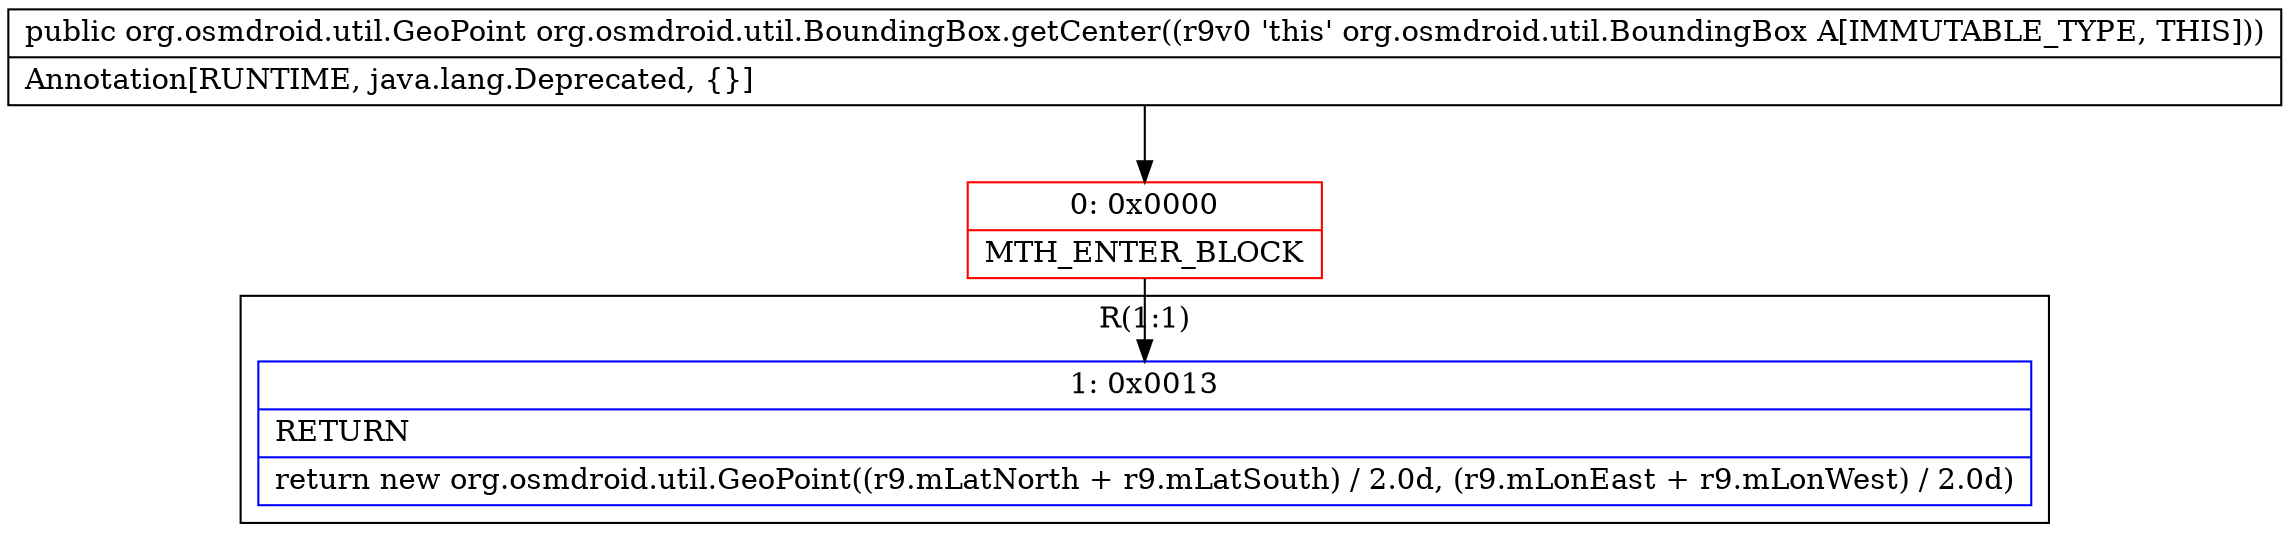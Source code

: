 digraph "CFG fororg.osmdroid.util.BoundingBox.getCenter()Lorg\/osmdroid\/util\/GeoPoint;" {
subgraph cluster_Region_159850942 {
label = "R(1:1)";
node [shape=record,color=blue];
Node_1 [shape=record,label="{1\:\ 0x0013|RETURN\l|return new org.osmdroid.util.GeoPoint((r9.mLatNorth + r9.mLatSouth) \/ 2.0d, (r9.mLonEast + r9.mLonWest) \/ 2.0d)\l}"];
}
Node_0 [shape=record,color=red,label="{0\:\ 0x0000|MTH_ENTER_BLOCK\l}"];
MethodNode[shape=record,label="{public org.osmdroid.util.GeoPoint org.osmdroid.util.BoundingBox.getCenter((r9v0 'this' org.osmdroid.util.BoundingBox A[IMMUTABLE_TYPE, THIS]))  | Annotation[RUNTIME, java.lang.Deprecated, \{\}]\l}"];
MethodNode -> Node_0;
Node_0 -> Node_1;
}


